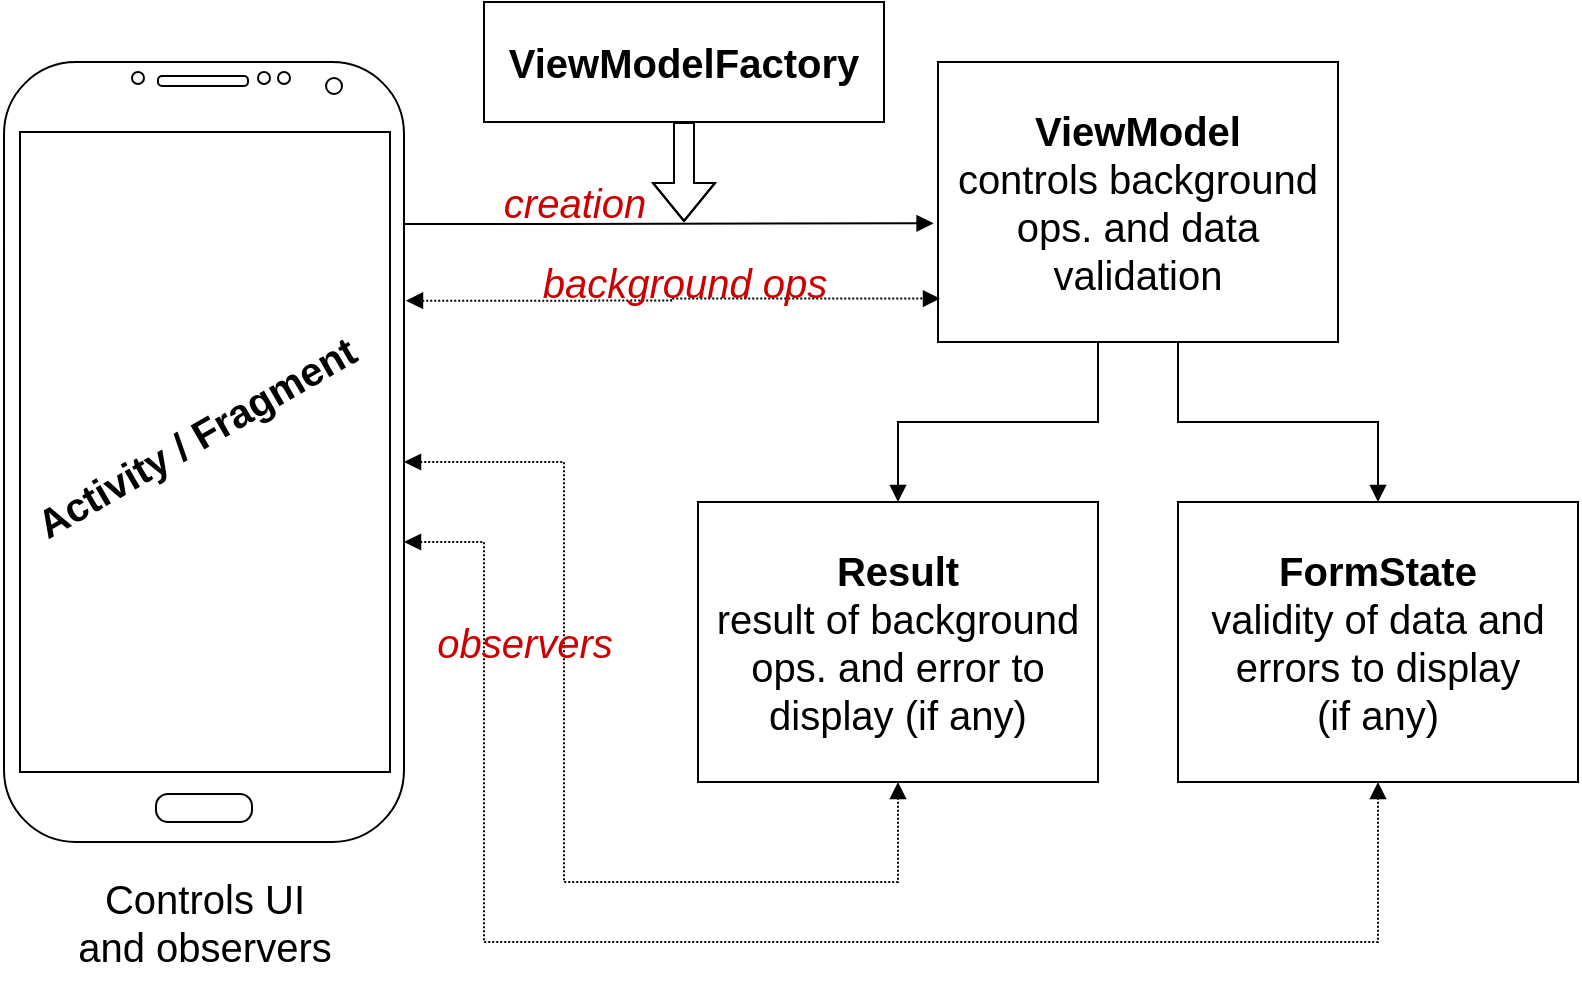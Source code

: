 <mxfile version="20.6.0"><diagram id="-4w3LVawXJ7SwnyubLE3" name="Página-1"><mxGraphModel dx="1123" dy="661" grid="1" gridSize="10" guides="1" tooltips="1" connect="1" arrows="1" fold="1" page="1" pageScale="1" pageWidth="827" pageHeight="1169" math="0" shadow="0"><root><mxCell id="0"/><mxCell id="1" parent="0"/><mxCell id="6wIMAEDFx8wxEKBEwUDY-42" style="edgeStyle=orthogonalEdgeStyle;shape=flexArrow;rounded=0;orthogonalLoop=1;jettySize=auto;html=1;fontSize=20;" edge="1" parent="1" source="6wIMAEDFx8wxEKBEwUDY-5"><mxGeometry relative="1" as="geometry"><mxPoint x="380" y="120" as="targetPoint"/></mxGeometry></mxCell><mxCell id="6wIMAEDFx8wxEKBEwUDY-5" value="ViewModelFactory" style="rounded=0;whiteSpace=wrap;html=1;strokeColor=#000000;fontSize=20;fontStyle=1" vertex="1" parent="1"><mxGeometry x="280" y="10" width="200" height="60" as="geometry"/></mxCell><mxCell id="6wIMAEDFx8wxEKBEwUDY-6" value="" style="group;fontStyle=1" vertex="1" connectable="0" parent="1"><mxGeometry x="40" y="40" width="265" height="465" as="geometry"/></mxCell><mxCell id="6wIMAEDFx8wxEKBEwUDY-1" value="" style="verticalLabelPosition=bottom;verticalAlign=top;html=1;shadow=0;dashed=0;strokeWidth=1;shape=mxgraph.android.phone2;strokeColor=#000000;" vertex="1" parent="6wIMAEDFx8wxEKBEwUDY-6"><mxGeometry width="200" height="390" as="geometry"/></mxCell><mxCell id="6wIMAEDFx8wxEKBEwUDY-2" value="&lt;div style=&quot;font-size: 20px;&quot;&gt;&lt;b&gt;Activity / Fragment&lt;/b&gt;&lt;/div&gt;&lt;div style=&quot;font-size: 15px;&quot;&gt;&lt;b&gt;&lt;br style=&quot;font-size: 15px;&quot;&gt;&lt;/b&gt;&lt;/div&gt;" style="text;html=1;align=center;verticalAlign=middle;resizable=0;points=[];autosize=1;strokeColor=none;fillColor=none;fontSize=15;rotation=-30;" vertex="1" parent="6wIMAEDFx8wxEKBEwUDY-6"><mxGeometry y="165" width="200" height="60" as="geometry"/></mxCell><mxCell id="6wIMAEDFx8wxEKBEwUDY-3" value="&lt;div&gt;Controls UI &lt;/div&gt;&lt;div&gt;and observers&lt;br&gt;&lt;/div&gt;" style="text;html=1;align=center;verticalAlign=middle;resizable=0;points=[];autosize=1;strokeColor=none;fillColor=none;fontSize=20;" vertex="1" parent="6wIMAEDFx8wxEKBEwUDY-6"><mxGeometry x="25" y="400" width="150" height="60" as="geometry"/></mxCell><mxCell id="6wIMAEDFx8wxEKBEwUDY-38" style="edgeStyle=orthogonalEdgeStyle;rounded=0;orthogonalLoop=1;jettySize=auto;html=1;fontSize=20;endArrow=block;endFill=1;" edge="1" parent="1" source="6wIMAEDFx8wxEKBEwUDY-29" target="6wIMAEDFx8wxEKBEwUDY-35"><mxGeometry relative="1" as="geometry"><Array as="points"><mxPoint x="587" y="220"/><mxPoint x="487" y="220"/></Array></mxGeometry></mxCell><mxCell id="6wIMAEDFx8wxEKBEwUDY-39" style="edgeStyle=orthogonalEdgeStyle;rounded=0;orthogonalLoop=1;jettySize=auto;html=1;entryX=0.5;entryY=0;entryDx=0;entryDy=0;fontSize=20;endArrow=block;endFill=1;" edge="1" parent="1" source="6wIMAEDFx8wxEKBEwUDY-29" target="6wIMAEDFx8wxEKBEwUDY-36"><mxGeometry relative="1" as="geometry"><Array as="points"><mxPoint x="627" y="220"/><mxPoint x="727" y="220"/></Array></mxGeometry></mxCell><mxCell id="6wIMAEDFx8wxEKBEwUDY-29" value="&lt;div&gt;&lt;b&gt;ViewModel&lt;/b&gt;&lt;/div&gt;&lt;div&gt;&lt;span style=&quot;font-weight: normal;&quot;&gt;controls background ops. and data validation&lt;br&gt;&lt;/span&gt;&lt;/div&gt;" style="rounded=0;whiteSpace=wrap;html=1;strokeColor=#000000;fontSize=20;fontStyle=1" vertex="1" parent="1"><mxGeometry x="507" y="40" width="200" height="140" as="geometry"/></mxCell><mxCell id="6wIMAEDFx8wxEKBEwUDY-35" value="&lt;div&gt;Result&lt;/div&gt;&lt;div&gt;&lt;span style=&quot;font-weight: normal;&quot;&gt;result of background ops. and error to display (if any)&lt;/span&gt;&lt;br&gt;&lt;/div&gt;" style="rounded=0;whiteSpace=wrap;html=1;strokeColor=#000000;fontSize=20;fontStyle=1" vertex="1" parent="1"><mxGeometry x="387" y="260" width="200" height="140" as="geometry"/></mxCell><mxCell id="6wIMAEDFx8wxEKBEwUDY-36" value="&lt;div&gt;FormState&lt;/div&gt;&lt;div&gt;&lt;span style=&quot;font-weight: normal;&quot;&gt;validity of data and errors to display&lt;/span&gt;&lt;/div&gt;&lt;div&gt;&lt;span style=&quot;font-weight: normal;&quot;&gt;(if any)&lt;/span&gt;&lt;br&gt;&lt;/div&gt;" style="rounded=0;whiteSpace=wrap;html=1;strokeColor=#000000;fontSize=20;fontStyle=1" vertex="1" parent="1"><mxGeometry x="627" y="260" width="200" height="140" as="geometry"/></mxCell><mxCell id="6wIMAEDFx8wxEKBEwUDY-40" style="edgeStyle=orthogonalEdgeStyle;rounded=0;orthogonalLoop=1;jettySize=auto;html=1;entryX=-0.011;entryY=0.576;entryDx=0;entryDy=0;entryPerimeter=0;fontSize=20;endArrow=block;endFill=1;" edge="1" parent="1" source="6wIMAEDFx8wxEKBEwUDY-1" target="6wIMAEDFx8wxEKBEwUDY-29"><mxGeometry relative="1" as="geometry"><Array as="points"><mxPoint x="320" y="121"/><mxPoint x="320" y="121"/></Array></mxGeometry></mxCell><mxCell id="6wIMAEDFx8wxEKBEwUDY-45" style="edgeStyle=orthogonalEdgeStyle;rounded=0;orthogonalLoop=1;jettySize=auto;html=1;entryX=0.5;entryY=1;entryDx=0;entryDy=0;fontSize=20;dashed=1;dashPattern=1 1;startArrow=block;startFill=1;endArrow=block;endFill=1;" edge="1" parent="1" source="6wIMAEDFx8wxEKBEwUDY-1" target="6wIMAEDFx8wxEKBEwUDY-35"><mxGeometry relative="1" as="geometry"><Array as="points"><mxPoint x="320" y="240"/><mxPoint x="320" y="450"/><mxPoint x="487" y="450"/></Array></mxGeometry></mxCell><mxCell id="6wIMAEDFx8wxEKBEwUDY-46" style="edgeStyle=orthogonalEdgeStyle;rounded=0;orthogonalLoop=1;jettySize=auto;html=1;entryX=0.5;entryY=1;entryDx=0;entryDy=0;fontSize=20;dashed=1;dashPattern=1 1;startArrow=block;startFill=1;endArrow=block;endFill=1;" edge="1" parent="1" source="6wIMAEDFx8wxEKBEwUDY-1" target="6wIMAEDFx8wxEKBEwUDY-36"><mxGeometry relative="1" as="geometry"><Array as="points"><mxPoint x="280" y="280"/><mxPoint x="280" y="480"/><mxPoint x="727" y="480"/></Array></mxGeometry></mxCell><mxCell id="6wIMAEDFx8wxEKBEwUDY-47" value="observers" style="text;html=1;align=center;verticalAlign=middle;resizable=0;points=[];autosize=1;strokeColor=none;fillColor=none;fontSize=20;fontStyle=2;fontColor=#CC0000;" vertex="1" parent="1"><mxGeometry x="245" y="310" width="110" height="40" as="geometry"/></mxCell><mxCell id="6wIMAEDFx8wxEKBEwUDY-48" value="creation" style="text;html=1;align=center;verticalAlign=middle;resizable=0;points=[];autosize=1;strokeColor=none;fillColor=none;fontSize=20;fontStyle=2;fontColor=#CC0000;" vertex="1" parent="1"><mxGeometry x="280" y="90" width="90" height="40" as="geometry"/></mxCell><mxCell id="6wIMAEDFx8wxEKBEwUDY-50" style="edgeStyle=orthogonalEdgeStyle;rounded=0;orthogonalLoop=1;jettySize=auto;html=1;entryX=0.005;entryY=0.845;entryDx=0;entryDy=0;dashed=1;dashPattern=1 1;fontSize=20;fontColor=#CC0000;startArrow=block;startFill=1;endArrow=block;endFill=1;exitX=1.005;exitY=0.306;exitDx=0;exitDy=0;exitPerimeter=0;entryPerimeter=0;" edge="1" parent="1" source="6wIMAEDFx8wxEKBEwUDY-1" target="6wIMAEDFx8wxEKBEwUDY-29"><mxGeometry relative="1" as="geometry"/></mxCell><mxCell id="6wIMAEDFx8wxEKBEwUDY-52" value="background ops" style="text;html=1;align=center;verticalAlign=middle;resizable=0;points=[];autosize=1;strokeColor=none;fillColor=none;fontSize=20;fontStyle=2;fontColor=#CC0000;" vertex="1" parent="1"><mxGeometry x="295" y="130" width="170" height="40" as="geometry"/></mxCell></root></mxGraphModel></diagram></mxfile>